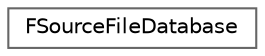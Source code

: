 digraph "Graphical Class Hierarchy"
{
 // INTERACTIVE_SVG=YES
 // LATEX_PDF_SIZE
  bgcolor="transparent";
  edge [fontname=Helvetica,fontsize=10,labelfontname=Helvetica,labelfontsize=10];
  node [fontname=Helvetica,fontsize=10,shape=box,height=0.2,width=0.4];
  rankdir="LR";
  Node0 [id="Node000000",label="FSourceFileDatabase",height=0.2,width=0.4,color="grey40", fillcolor="white", style="filled",URL="$d7/dd2/classFSourceFileDatabase.html",tooltip="Singleton holding database of module names and disallowed header names in the engine and current proj..."];
}
